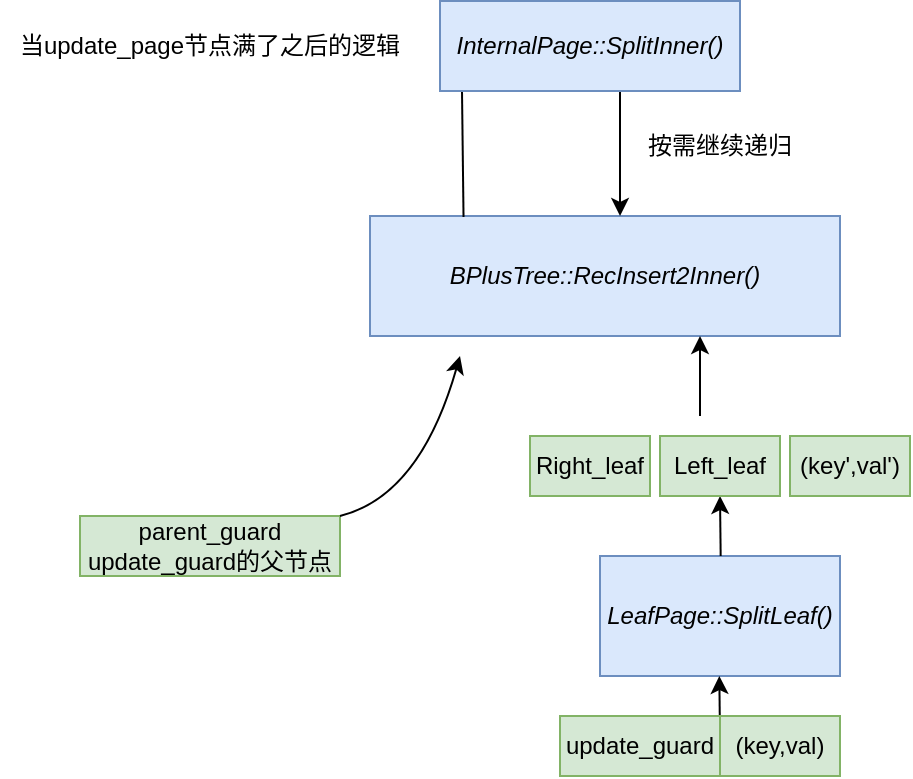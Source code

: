 <mxfile version="24.7.17">
  <diagram name="第 1 页" id="jNkg-qD661h4JbIqGYAj">
    <mxGraphModel dx="837" dy="432" grid="0" gridSize="10" guides="1" tooltips="1" connect="1" arrows="1" fold="1" page="1" pageScale="1" pageWidth="827" pageHeight="1169" math="0" shadow="0">
      <root>
        <mxCell id="0" />
        <mxCell id="1" parent="0" />
        <mxCell id="uA1xIwheRWDfGwnA1wnH-1" value="&lt;i&gt;LeafPage::SplitLeaf()&lt;/i&gt;" style="rounded=0;whiteSpace=wrap;html=1;fillColor=#dae8fc;strokeColor=#6c8ebf;" parent="1" vertex="1">
          <mxGeometry x="490" y="300" width="120" height="60" as="geometry" />
        </mxCell>
        <mxCell id="uA1xIwheRWDfGwnA1wnH-2" value="" style="endArrow=classic;html=1;rounded=0;" parent="1" edge="1">
          <mxGeometry width="50" height="50" relative="1" as="geometry">
            <mxPoint x="550" y="390" as="sourcePoint" />
            <mxPoint x="549.66" y="360" as="targetPoint" />
          </mxGeometry>
        </mxCell>
        <mxCell id="uA1xIwheRWDfGwnA1wnH-4" value="update_guard" style="text;html=1;align=center;verticalAlign=middle;whiteSpace=wrap;rounded=0;fillColor=#d5e8d4;strokeColor=#82b366;" parent="1" vertex="1">
          <mxGeometry x="470" y="380" width="80" height="30" as="geometry" />
        </mxCell>
        <mxCell id="uA1xIwheRWDfGwnA1wnH-5" value="(key,val)" style="text;html=1;align=center;verticalAlign=middle;whiteSpace=wrap;rounded=0;fillColor=#d5e8d4;strokeColor=#82b366;" parent="1" vertex="1">
          <mxGeometry x="550" y="380" width="60" height="30" as="geometry" />
        </mxCell>
        <mxCell id="uA1xIwheRWDfGwnA1wnH-7" value="" style="endArrow=classic;html=1;rounded=0;" parent="1" edge="1">
          <mxGeometry width="50" height="50" relative="1" as="geometry">
            <mxPoint x="550.34" y="300" as="sourcePoint" />
            <mxPoint x="550" y="270" as="targetPoint" />
          </mxGeometry>
        </mxCell>
        <mxCell id="uA1xIwheRWDfGwnA1wnH-8" value="(key&#39;,val&#39;)" style="text;html=1;align=center;verticalAlign=middle;whiteSpace=wrap;rounded=0;fillColor=#d5e8d4;strokeColor=#82b366;" parent="1" vertex="1">
          <mxGeometry x="585" y="240" width="60" height="30" as="geometry" />
        </mxCell>
        <mxCell id="uA1xIwheRWDfGwnA1wnH-9" value="Left_leaf" style="text;html=1;align=center;verticalAlign=middle;whiteSpace=wrap;rounded=0;fillColor=#d5e8d4;strokeColor=#82b366;" parent="1" vertex="1">
          <mxGeometry x="520" y="240" width="60" height="30" as="geometry" />
        </mxCell>
        <mxCell id="uA1xIwheRWDfGwnA1wnH-10" value="Right_leaf" style="text;html=1;align=center;verticalAlign=middle;whiteSpace=wrap;rounded=0;fillColor=#d5e8d4;strokeColor=#82b366;" parent="1" vertex="1">
          <mxGeometry x="455" y="240" width="60" height="30" as="geometry" />
        </mxCell>
        <mxCell id="uA1xIwheRWDfGwnA1wnH-11" value="&lt;i&gt;BPlusTree::RecInsert2Inner()&lt;/i&gt;" style="rounded=0;whiteSpace=wrap;html=1;fillColor=#dae8fc;strokeColor=#6c8ebf;" parent="1" vertex="1">
          <mxGeometry x="375" y="130" width="235" height="60" as="geometry" />
        </mxCell>
        <mxCell id="uA1xIwheRWDfGwnA1wnH-12" value="parent_guard&lt;div&gt;update_guard的父节点&lt;/div&gt;" style="text;html=1;align=center;verticalAlign=middle;whiteSpace=wrap;rounded=0;fillColor=#d5e8d4;strokeColor=#82b366;" parent="1" vertex="1">
          <mxGeometry x="230" y="280" width="130" height="30" as="geometry" />
        </mxCell>
        <mxCell id="uA1xIwheRWDfGwnA1wnH-13" value="" style="curved=1;endArrow=classic;html=1;rounded=0;" parent="1" edge="1">
          <mxGeometry width="50" height="50" relative="1" as="geometry">
            <mxPoint x="360" y="280" as="sourcePoint" />
            <mxPoint x="420" y="200" as="targetPoint" />
            <Array as="points">
              <mxPoint x="400" y="270" />
            </Array>
          </mxGeometry>
        </mxCell>
        <mxCell id="uA1xIwheRWDfGwnA1wnH-15" value="" style="endArrow=classic;html=1;rounded=0;" parent="1" edge="1">
          <mxGeometry width="50" height="50" relative="1" as="geometry">
            <mxPoint x="540" y="230" as="sourcePoint" />
            <mxPoint x="540" y="190" as="targetPoint" />
          </mxGeometry>
        </mxCell>
        <mxCell id="uA1xIwheRWDfGwnA1wnH-18" value="当update_page节点满了之后的逻辑" style="text;html=1;align=center;verticalAlign=middle;whiteSpace=wrap;rounded=0;" parent="1" vertex="1">
          <mxGeometry x="190" y="30" width="210" height="30" as="geometry" />
        </mxCell>
        <mxCell id="uA1xIwheRWDfGwnA1wnH-22" value="" style="endArrow=none;html=1;rounded=0;exitX=0.199;exitY=0.009;exitDx=0;exitDy=0;exitPerimeter=0;" parent="1" source="uA1xIwheRWDfGwnA1wnH-11" edge="1">
          <mxGeometry width="50" height="50" relative="1" as="geometry">
            <mxPoint x="420" y="125.56" as="sourcePoint" />
            <mxPoint x="421" y="67.5" as="targetPoint" />
          </mxGeometry>
        </mxCell>
        <mxCell id="uA1xIwheRWDfGwnA1wnH-23" value="按需继续递归" style="text;html=1;align=center;verticalAlign=middle;whiteSpace=wrap;rounded=0;" parent="1" vertex="1">
          <mxGeometry x="505" y="80" width="90" height="30" as="geometry" />
        </mxCell>
        <mxCell id="LFyUqhMQbfVMUKzyEo85-1" value="&lt;i&gt;InternalPage::SplitInner()&lt;/i&gt;" style="rounded=0;whiteSpace=wrap;html=1;fillColor=#dae8fc;strokeColor=#6c8ebf;" vertex="1" parent="1">
          <mxGeometry x="410" y="22.5" width="150" height="45" as="geometry" />
        </mxCell>
        <mxCell id="LFyUqhMQbfVMUKzyEo85-2" value="" style="endArrow=classic;html=1;rounded=0;entryX=0.532;entryY=0;entryDx=0;entryDy=0;entryPerimeter=0;exitX=0.6;exitY=1.011;exitDx=0;exitDy=0;exitPerimeter=0;" edge="1" parent="1" source="LFyUqhMQbfVMUKzyEo85-1" target="uA1xIwheRWDfGwnA1wnH-11">
          <mxGeometry width="50" height="50" relative="1" as="geometry">
            <mxPoint x="500" y="70" as="sourcePoint" />
            <mxPoint x="550" y="30" as="targetPoint" />
          </mxGeometry>
        </mxCell>
      </root>
    </mxGraphModel>
  </diagram>
</mxfile>
